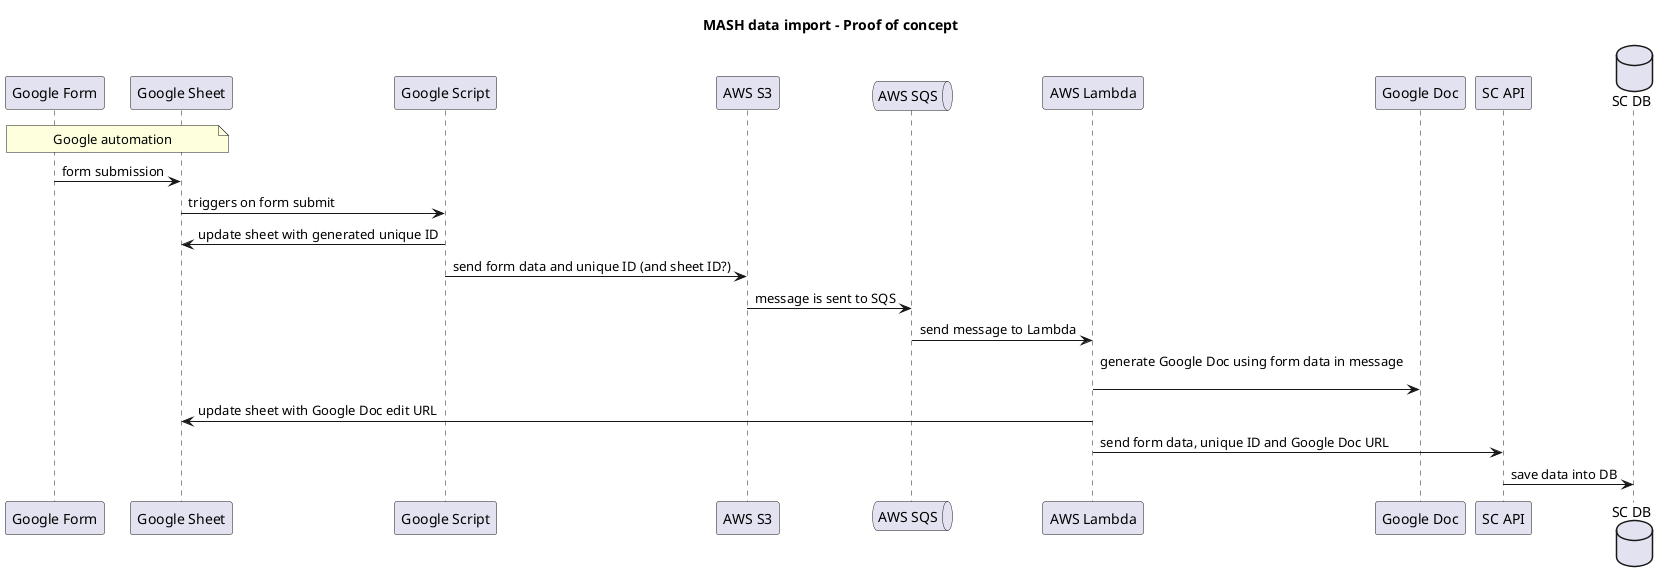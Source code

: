 @startuml

title MASH data import - Proof of concept

participant "Google Form" as gform
participant "Google Sheet" as gsheet
participant "Google Script" as gscript
participant "AWS S3" as s3
queue       "AWS SQS" as sqs
participant "AWS Lambda" as lambda
participant "Google Doc" as gdoc
participant "SC API" as scapi
database    "SC DB" as scdb

note over gform,gsheet:Google automation

gform   -> gsheet:form submission
gsheet  -> gscript:triggers on form submit
gsheet  <- gscript:update sheet with generated unique ID
gscript -> s3:send form data and unique ID (and sheet ID?)
s3      -> sqs:message is sent to SQS
sqs     -> lambda:send message to Lambda
lambda  -> gdoc:generate Google Doc using form data in message\n
lambda  -> gsheet:update sheet with Google Doc edit URL
lambda  -> scapi:send form data, unique ID and Google Doc URL
scapi   -> scdb:save data into DB

@enduml